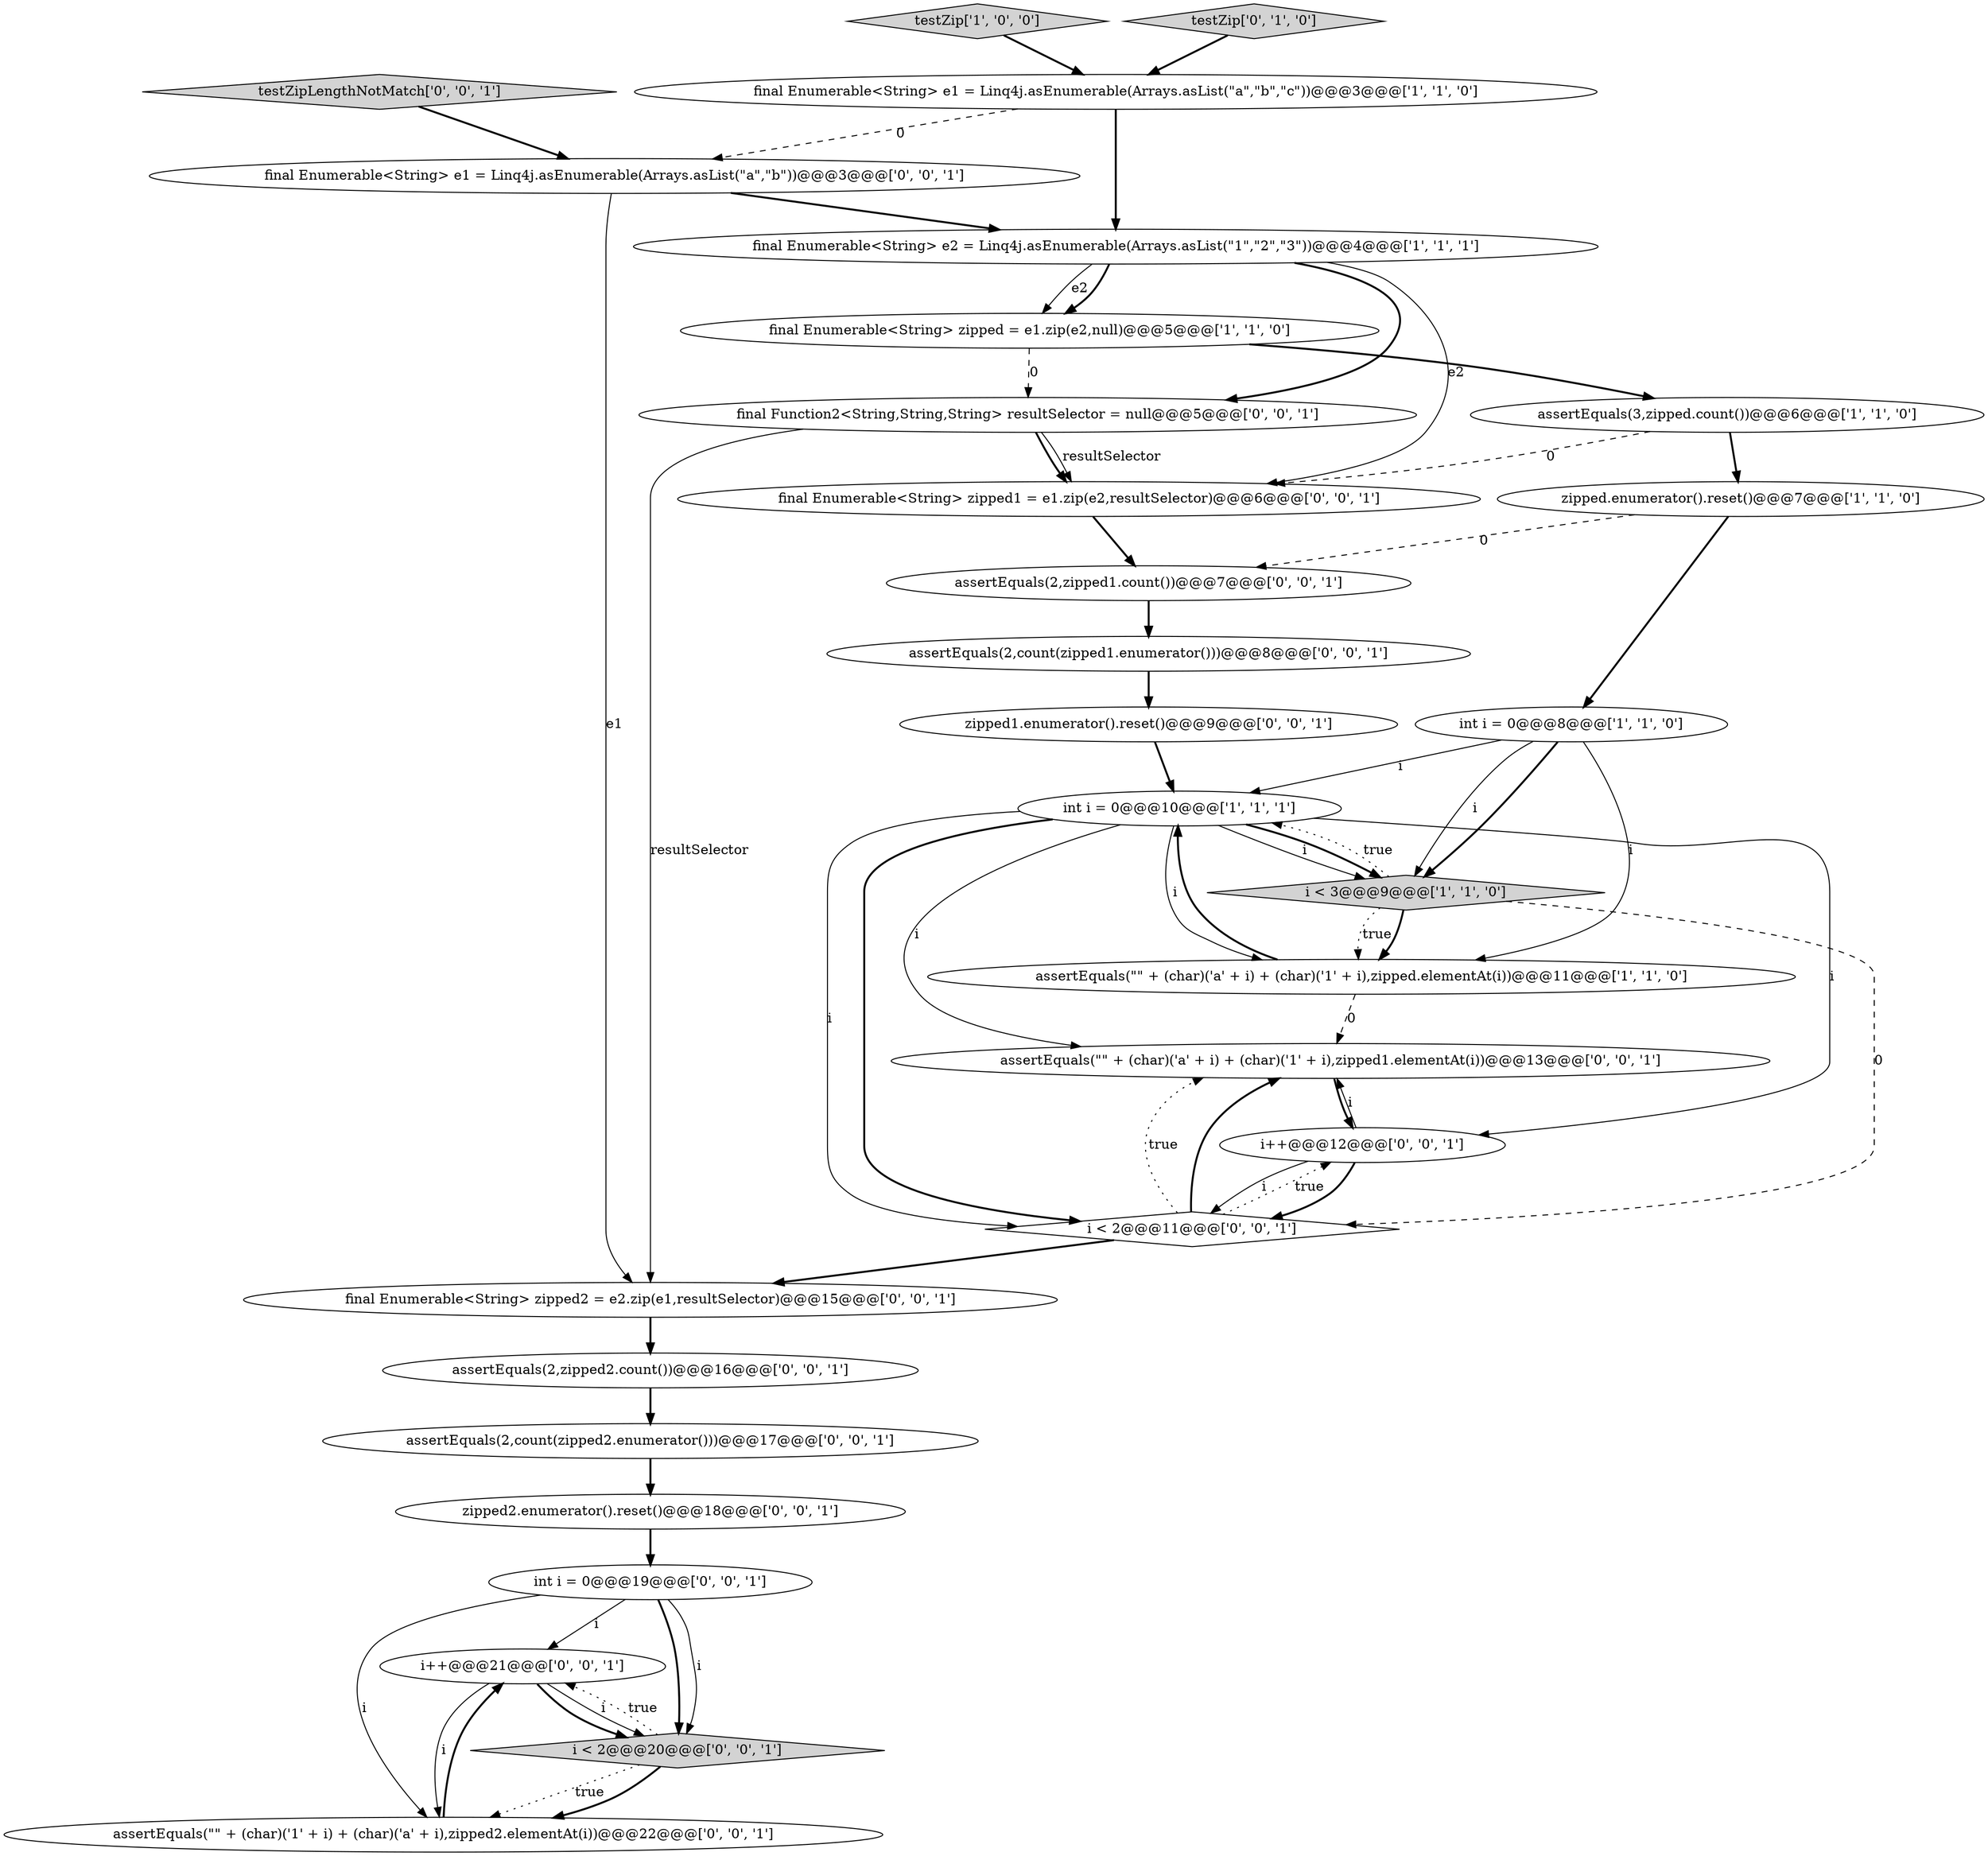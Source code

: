 digraph {
28 [style = filled, label = "int i = 0@@@19@@@['0', '0', '1']", fillcolor = white, shape = ellipse image = "AAA0AAABBB3BBB"];
11 [style = filled, label = "assertEquals(2,count(zipped2.enumerator()))@@@17@@@['0', '0', '1']", fillcolor = white, shape = ellipse image = "AAA0AAABBB3BBB"];
9 [style = filled, label = "int i = 0@@@10@@@['1', '1', '1']", fillcolor = white, shape = ellipse image = "AAA0AAABBB1BBB"];
3 [style = filled, label = "testZip['1', '0', '0']", fillcolor = lightgray, shape = diamond image = "AAA0AAABBB1BBB"];
19 [style = filled, label = "assertEquals(2,zipped2.count())@@@16@@@['0', '0', '1']", fillcolor = white, shape = ellipse image = "AAA0AAABBB3BBB"];
4 [style = filled, label = "assertEquals(\"\" + (char)('a' + i) + (char)('1' + i),zipped.elementAt(i))@@@11@@@['1', '1', '0']", fillcolor = white, shape = ellipse image = "AAA0AAABBB1BBB"];
18 [style = filled, label = "final Enumerable<String> e1 = Linq4j.asEnumerable(Arrays.asList(\"a\",\"b\"))@@@3@@@['0', '0', '1']", fillcolor = white, shape = ellipse image = "AAA0AAABBB3BBB"];
1 [style = filled, label = "final Enumerable<String> zipped = e1.zip(e2,null)@@@5@@@['1', '1', '0']", fillcolor = white, shape = ellipse image = "AAA0AAABBB1BBB"];
13 [style = filled, label = "final Function2<String,String,String> resultSelector = null@@@5@@@['0', '0', '1']", fillcolor = white, shape = ellipse image = "AAA0AAABBB3BBB"];
10 [style = filled, label = "testZip['0', '1', '0']", fillcolor = lightgray, shape = diamond image = "AAA0AAABBB2BBB"];
20 [style = filled, label = "assertEquals(2,zipped1.count())@@@7@@@['0', '0', '1']", fillcolor = white, shape = ellipse image = "AAA0AAABBB3BBB"];
24 [style = filled, label = "final Enumerable<String> zipped1 = e1.zip(e2,resultSelector)@@@6@@@['0', '0', '1']", fillcolor = white, shape = ellipse image = "AAA0AAABBB3BBB"];
12 [style = filled, label = "assertEquals(2,count(zipped1.enumerator()))@@@8@@@['0', '0', '1']", fillcolor = white, shape = ellipse image = "AAA0AAABBB3BBB"];
26 [style = filled, label = "i < 2@@@11@@@['0', '0', '1']", fillcolor = white, shape = diamond image = "AAA0AAABBB3BBB"];
15 [style = filled, label = "i++@@@21@@@['0', '0', '1']", fillcolor = white, shape = ellipse image = "AAA0AAABBB3BBB"];
6 [style = filled, label = "final Enumerable<String> e2 = Linq4j.asEnumerable(Arrays.asList(\"1\",\"2\",\"3\"))@@@4@@@['1', '1', '1']", fillcolor = white, shape = ellipse image = "AAA0AAABBB1BBB"];
21 [style = filled, label = "assertEquals(\"\" + (char)('1' + i) + (char)('a' + i),zipped2.elementAt(i))@@@22@@@['0', '0', '1']", fillcolor = white, shape = ellipse image = "AAA0AAABBB3BBB"];
23 [style = filled, label = "i < 2@@@20@@@['0', '0', '1']", fillcolor = lightgray, shape = diamond image = "AAA0AAABBB3BBB"];
17 [style = filled, label = "testZipLengthNotMatch['0', '0', '1']", fillcolor = lightgray, shape = diamond image = "AAA0AAABBB3BBB"];
27 [style = filled, label = "assertEquals(\"\" + (char)('a' + i) + (char)('1' + i),zipped1.elementAt(i))@@@13@@@['0', '0', '1']", fillcolor = white, shape = ellipse image = "AAA0AAABBB3BBB"];
25 [style = filled, label = "i++@@@12@@@['0', '0', '1']", fillcolor = white, shape = ellipse image = "AAA0AAABBB3BBB"];
8 [style = filled, label = "assertEquals(3,zipped.count())@@@6@@@['1', '1', '0']", fillcolor = white, shape = ellipse image = "AAA0AAABBB1BBB"];
14 [style = filled, label = "final Enumerable<String> zipped2 = e2.zip(e1,resultSelector)@@@15@@@['0', '0', '1']", fillcolor = white, shape = ellipse image = "AAA0AAABBB3BBB"];
22 [style = filled, label = "zipped1.enumerator().reset()@@@9@@@['0', '0', '1']", fillcolor = white, shape = ellipse image = "AAA0AAABBB3BBB"];
16 [style = filled, label = "zipped2.enumerator().reset()@@@18@@@['0', '0', '1']", fillcolor = white, shape = ellipse image = "AAA0AAABBB3BBB"];
7 [style = filled, label = "final Enumerable<String> e1 = Linq4j.asEnumerable(Arrays.asList(\"a\",\"b\",\"c\"))@@@3@@@['1', '1', '0']", fillcolor = white, shape = ellipse image = "AAA0AAABBB1BBB"];
2 [style = filled, label = "zipped.enumerator().reset()@@@7@@@['1', '1', '0']", fillcolor = white, shape = ellipse image = "AAA0AAABBB1BBB"];
5 [style = filled, label = "i < 3@@@9@@@['1', '1', '0']", fillcolor = lightgray, shape = diamond image = "AAA0AAABBB1BBB"];
0 [style = filled, label = "int i = 0@@@8@@@['1', '1', '0']", fillcolor = white, shape = ellipse image = "AAA0AAABBB1BBB"];
4->9 [style = bold, label=""];
11->16 [style = bold, label=""];
15->23 [style = bold, label=""];
0->9 [style = solid, label="i"];
1->8 [style = bold, label=""];
13->24 [style = bold, label=""];
6->24 [style = solid, label="e2"];
7->18 [style = dashed, label="0"];
2->20 [style = dashed, label="0"];
5->26 [style = dashed, label="0"];
9->5 [style = solid, label="i"];
26->25 [style = dotted, label="true"];
21->15 [style = bold, label=""];
9->26 [style = solid, label="i"];
26->27 [style = dotted, label="true"];
22->9 [style = bold, label=""];
23->21 [style = dotted, label="true"];
26->14 [style = bold, label=""];
4->27 [style = dashed, label="0"];
14->19 [style = bold, label=""];
19->11 [style = bold, label=""];
6->1 [style = solid, label="e2"];
0->4 [style = solid, label="i"];
8->24 [style = dashed, label="0"];
10->7 [style = bold, label=""];
9->25 [style = solid, label="i"];
5->4 [style = dotted, label="true"];
0->5 [style = solid, label="i"];
13->14 [style = solid, label="resultSelector"];
24->20 [style = bold, label=""];
9->26 [style = bold, label=""];
1->13 [style = dashed, label="0"];
6->1 [style = bold, label=""];
26->27 [style = bold, label=""];
18->14 [style = solid, label="e1"];
2->0 [style = bold, label=""];
28->21 [style = solid, label="i"];
16->28 [style = bold, label=""];
8->2 [style = bold, label=""];
3->7 [style = bold, label=""];
18->6 [style = bold, label=""];
23->21 [style = bold, label=""];
28->23 [style = bold, label=""];
25->27 [style = solid, label="i"];
25->26 [style = solid, label="i"];
28->15 [style = solid, label="i"];
6->13 [style = bold, label=""];
5->4 [style = bold, label=""];
7->6 [style = bold, label=""];
20->12 [style = bold, label=""];
25->26 [style = bold, label=""];
9->5 [style = bold, label=""];
28->23 [style = solid, label="i"];
5->9 [style = dotted, label="true"];
23->15 [style = dotted, label="true"];
9->27 [style = solid, label="i"];
13->24 [style = solid, label="resultSelector"];
9->4 [style = solid, label="i"];
15->23 [style = solid, label="i"];
27->25 [style = bold, label=""];
12->22 [style = bold, label=""];
17->18 [style = bold, label=""];
0->5 [style = bold, label=""];
15->21 [style = solid, label="i"];
}
